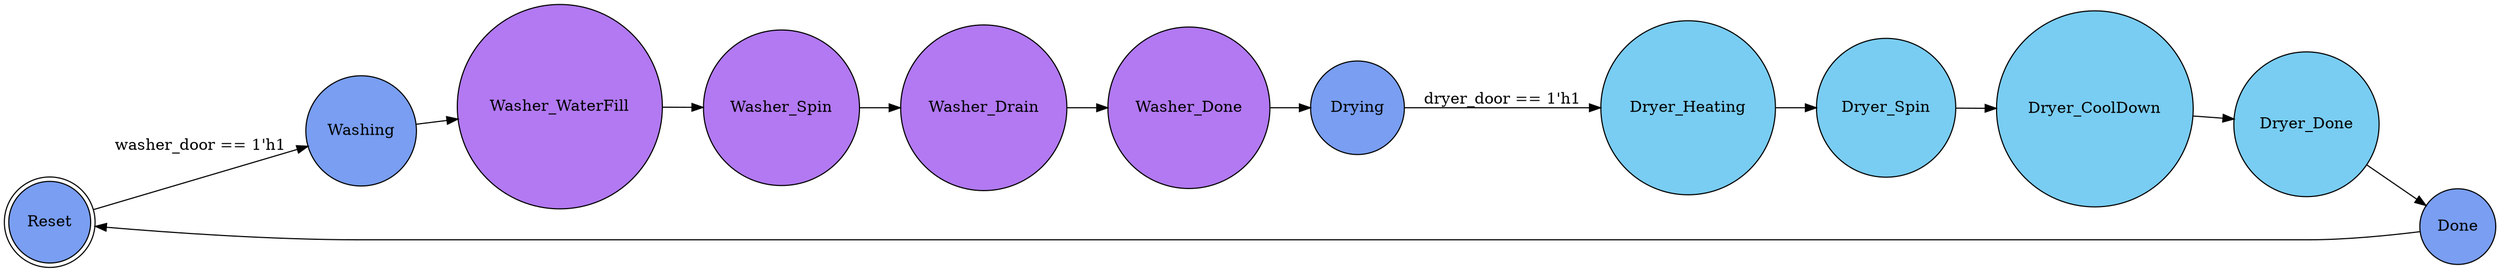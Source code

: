 digraph Laundry {
    rankdir=LR;

    node [shape=doublecircle, label="Reset", style=filled, fillcolor="#799EF2"] Reset;
    node [shape=circle, label="Done", style=filled, fillcolor="#799EF2"] Done;
    node [shape=circle, label="Drying", style=filled, fillcolor="#799EF2"] Drying;
    node [shape=circle, label="Washing", style=filled, fillcolor="#799EF2"] Washing;
    node [shape=circle, label="Dryer_Heating", style=filled, fillcolor="#79CDF2"] Dryer_Heating;
    node [shape=circle, label="Washer_WaterFill", style=filled, fillcolor="#B279F2"] Washer_WaterFill;
    node [shape=circle, label="Dryer_Spin", style=filled, fillcolor="#79CDF2"] Dryer_Spin;
    node [shape=circle, label="Washer_Spin", style=filled, fillcolor="#B279F2"] Washer_Spin;
    node [shape=circle, label="Dryer_CoolDown", style=filled, fillcolor="#79CDF2"] Dryer_CoolDown;
    node [shape=circle, label="Washer_Drain", style=filled, fillcolor="#B279F2"] Washer_Drain;
    node [shape=circle, label="Dryer_Done", style=filled, fillcolor="#79CDF2"] Dryer_Done;
    node [shape=circle, label="Washer_Done", style=filled, fillcolor="#B279F2"] Washer_Done;

    Done    ->  Reset;
    Drying    ->  Dryer_Heating [ label = "dryer_door == 1'h1" ];
    Reset    ->  Washing [ label = "washer_door == 1'h1" ];
    Washing    ->  Washer_WaterFill;
    Dryer_Heating    ->  Dryer_Spin;
    Washer_WaterFill    ->  Washer_Spin;
    Dryer_Spin    ->  Dryer_CoolDown;
    Washer_Spin    ->  Washer_Drain;
    Dryer_CoolDown    ->  Dryer_Done;
    Washer_Drain    ->  Washer_Done;
    Dryer_Done    ->  Done;
    Washer_Done    ->  Drying;
}
